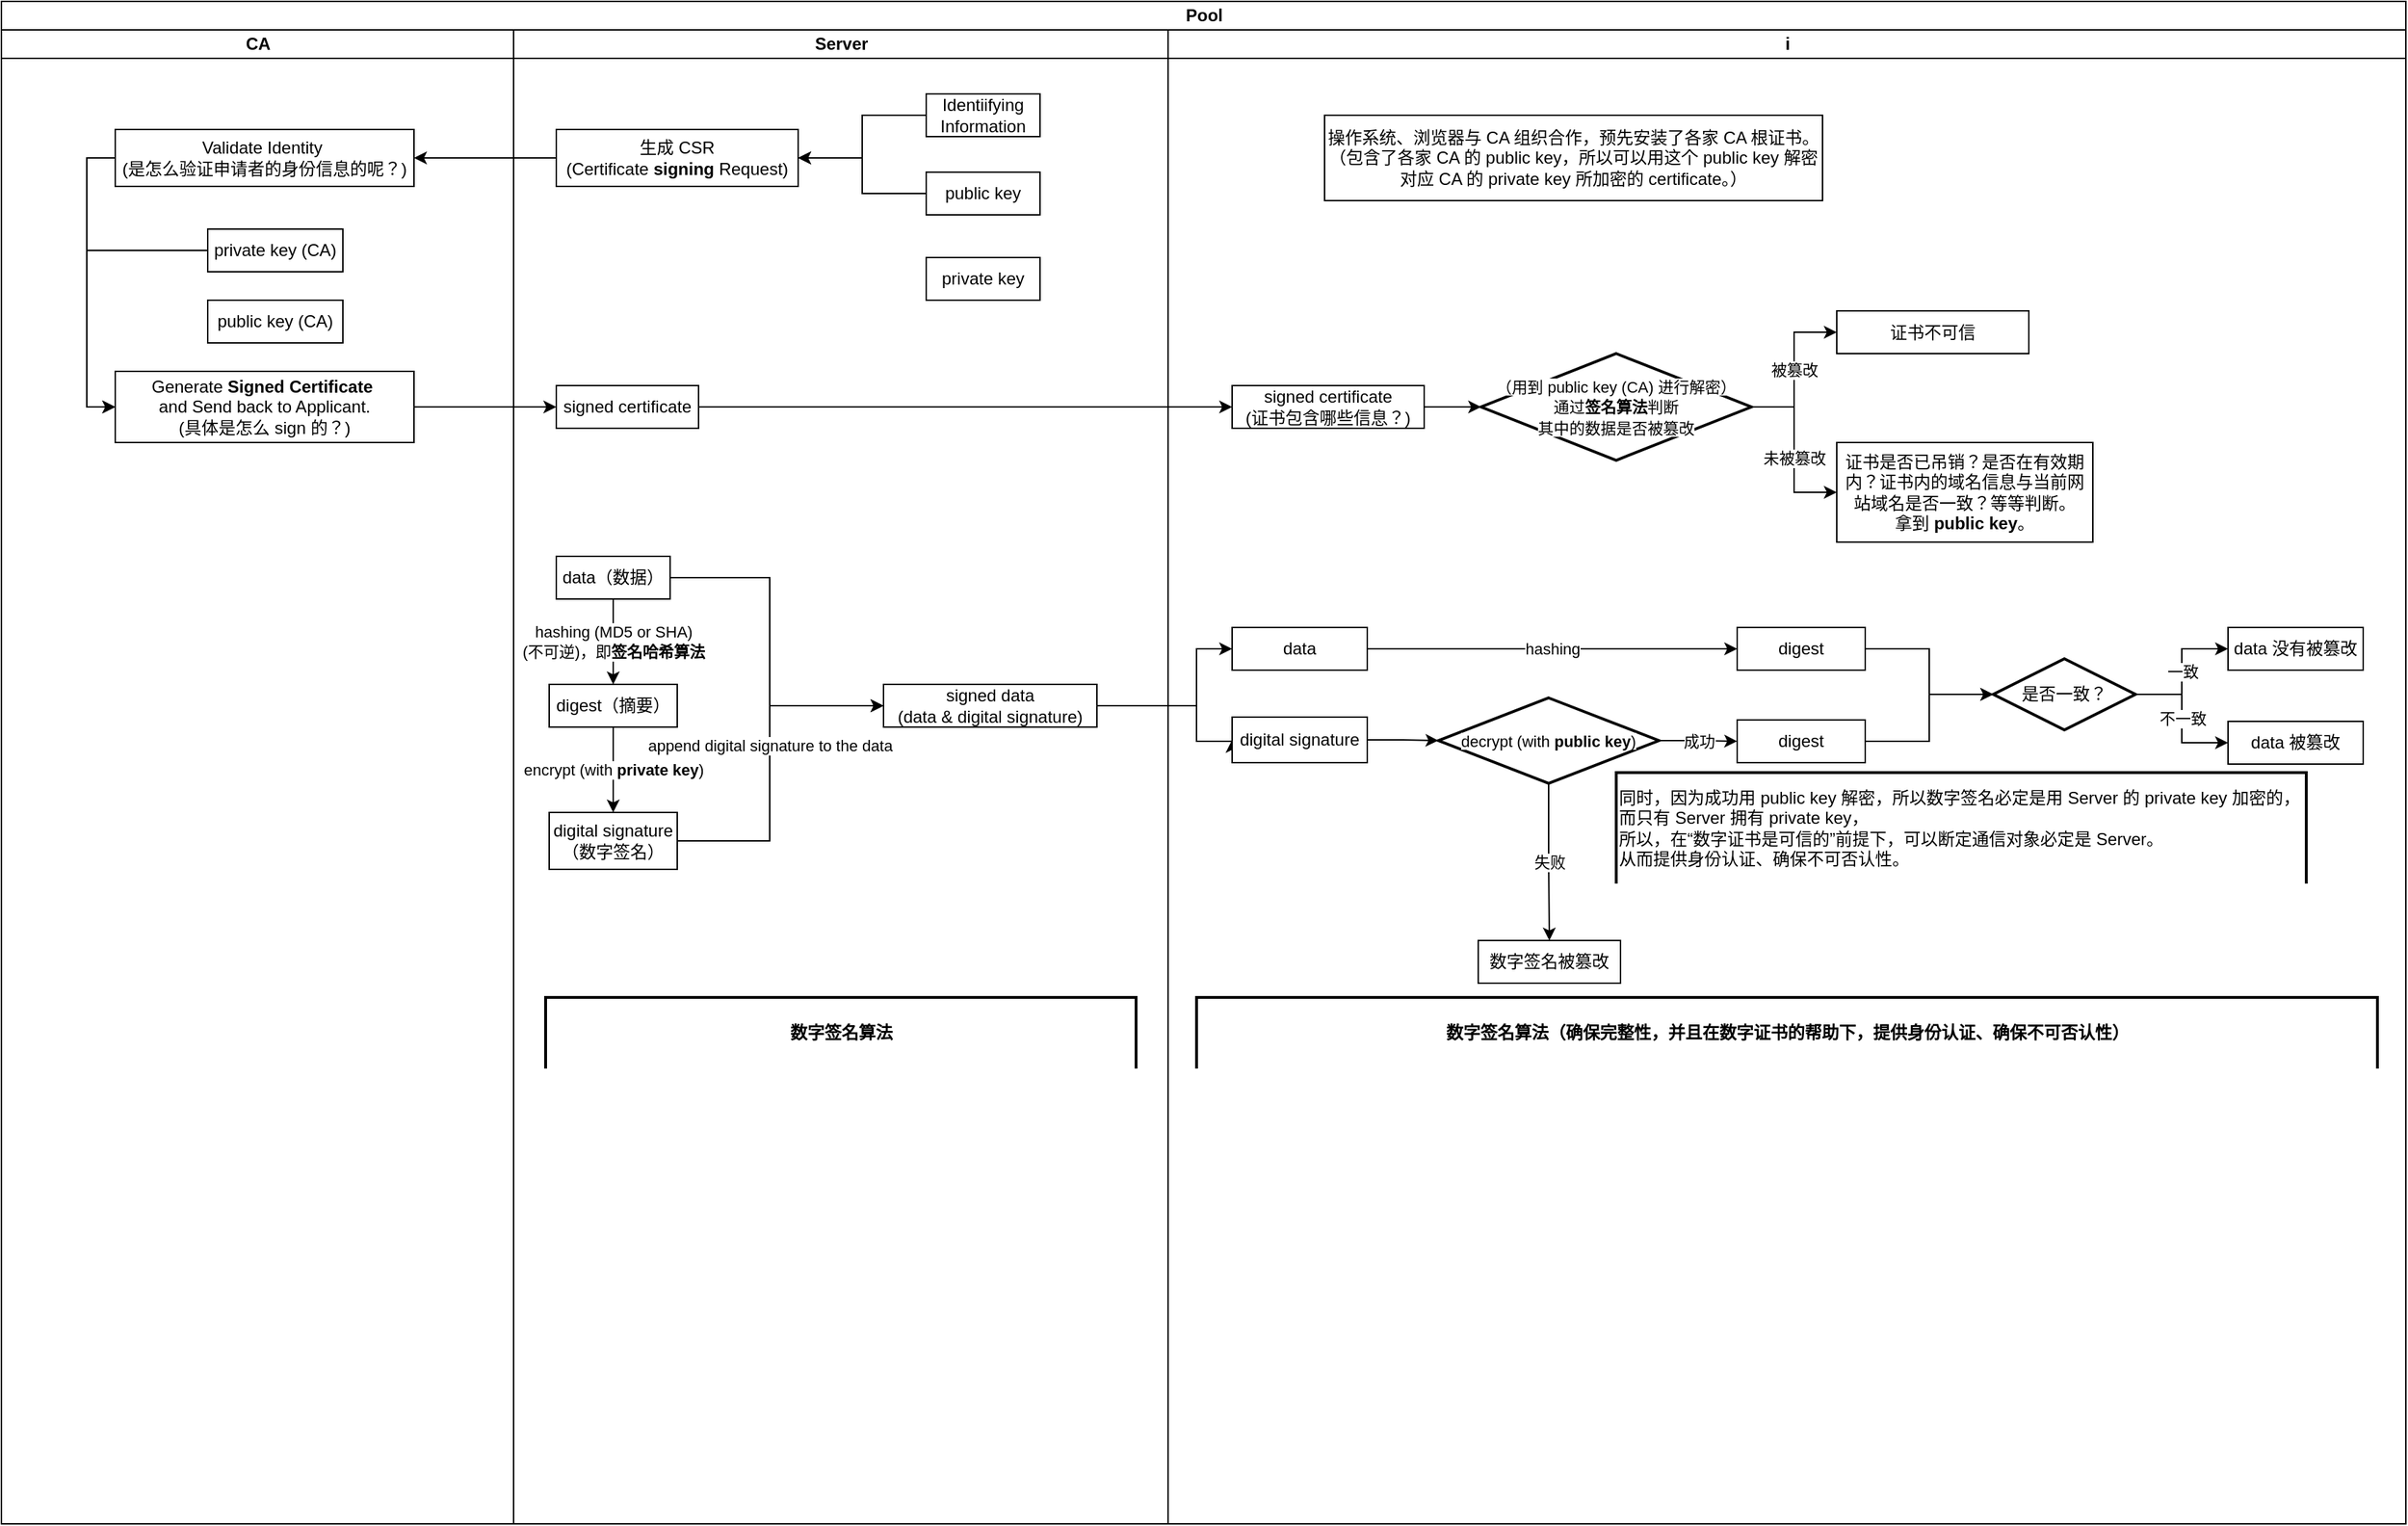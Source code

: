 <mxfile version="14.4.9" type="github">
  <diagram id="kgpKYQtTHZ0yAKxKKP6v" name="Page-1">
    <mxGraphModel dx="1422" dy="785" grid="1" gridSize="10" guides="1" tooltips="1" connect="1" arrows="1" fold="1" page="1" pageScale="1" pageWidth="850" pageHeight="1100" math="0" shadow="0">
      <root>
        <mxCell id="0" />
        <mxCell id="1" parent="0" />
        <mxCell id="6Au5uzRVC5VlOYL2ylWA-2" value="Pool" style="swimlane;html=1;childLayout=stackLayout;resizeParent=1;resizeParentMax=0;startSize=20;" parent="1" vertex="1">
          <mxGeometry x="40" y="40" width="1690" height="1070" as="geometry">
            <mxRectangle x="40" y="40" width="60" height="20" as="alternateBounds" />
          </mxGeometry>
        </mxCell>
        <mxCell id="6Au5uzRVC5VlOYL2ylWA-3" value="CA" style="swimlane;html=1;startSize=20;" parent="6Au5uzRVC5VlOYL2ylWA-2" vertex="1">
          <mxGeometry y="20" width="360" height="1050" as="geometry">
            <mxRectangle y="20" width="30" height="720" as="alternateBounds" />
          </mxGeometry>
        </mxCell>
        <mxCell id="6Au5uzRVC5VlOYL2ylWA-20" style="edgeStyle=orthogonalEdgeStyle;rounded=0;orthogonalLoop=1;jettySize=auto;html=1;exitX=0;exitY=0.5;exitDx=0;exitDy=0;entryX=0;entryY=0.5;entryDx=0;entryDy=0;" parent="6Au5uzRVC5VlOYL2ylWA-3" source="6Au5uzRVC5VlOYL2ylWA-17" target="6Au5uzRVC5VlOYL2ylWA-19" edge="1">
          <mxGeometry relative="1" as="geometry" />
        </mxCell>
        <mxCell id="6Au5uzRVC5VlOYL2ylWA-17" value="Validate Identity&amp;nbsp;&lt;br&gt;(是怎么验证申请者的身份信息的呢？)" style="whiteSpace=wrap;html=1;" parent="6Au5uzRVC5VlOYL2ylWA-3" vertex="1">
          <mxGeometry x="80" y="70" width="210" height="40" as="geometry" />
        </mxCell>
        <mxCell id="6Au5uzRVC5VlOYL2ylWA-25" style="edgeStyle=orthogonalEdgeStyle;rounded=0;orthogonalLoop=1;jettySize=auto;html=1;exitX=0;exitY=0.5;exitDx=0;exitDy=0;entryX=0;entryY=0.5;entryDx=0;entryDy=0;" parent="6Au5uzRVC5VlOYL2ylWA-3" source="6Au5uzRVC5VlOYL2ylWA-18" target="6Au5uzRVC5VlOYL2ylWA-19" edge="1">
          <mxGeometry relative="1" as="geometry">
            <Array as="points">
              <mxPoint x="60" y="155" />
              <mxPoint x="60" y="265" />
            </Array>
          </mxGeometry>
        </mxCell>
        <mxCell id="6Au5uzRVC5VlOYL2ylWA-18" value="private key (CA)" style="whiteSpace=wrap;html=1;" parent="6Au5uzRVC5VlOYL2ylWA-3" vertex="1">
          <mxGeometry x="145" y="140" width="95" height="30" as="geometry" />
        </mxCell>
        <mxCell id="6Au5uzRVC5VlOYL2ylWA-19" value="Generate &lt;b&gt;Signed Certificate&lt;/b&gt;&amp;nbsp;&lt;br&gt;and Send back to Applicant.&lt;br&gt;(具体是怎么 sign 的？)" style="whiteSpace=wrap;html=1;" parent="6Au5uzRVC5VlOYL2ylWA-3" vertex="1">
          <mxGeometry x="80" y="240" width="210" height="50" as="geometry" />
        </mxCell>
        <mxCell id="Lb6W9lznvDvHdPBaOTak-4" value="public key (CA)" style="whiteSpace=wrap;html=1;" vertex="1" parent="6Au5uzRVC5VlOYL2ylWA-3">
          <mxGeometry x="145" y="190" width="95" height="30" as="geometry" />
        </mxCell>
        <mxCell id="6Au5uzRVC5VlOYL2ylWA-4" value="Server" style="swimlane;html=1;startSize=20;" parent="6Au5uzRVC5VlOYL2ylWA-2" vertex="1">
          <mxGeometry x="360" y="20" width="460" height="1050" as="geometry" />
        </mxCell>
        <mxCell id="6Au5uzRVC5VlOYL2ylWA-27" value="hashing (MD5 or SHA)&lt;br&gt;(不可逆)，即&lt;b&gt;签名哈希算法&lt;/b&gt;" style="edgeStyle=orthogonalEdgeStyle;rounded=0;orthogonalLoop=1;jettySize=auto;html=1;exitX=0.5;exitY=1;exitDx=0;exitDy=0;entryX=0.5;entryY=0;entryDx=0;entryDy=0;" parent="6Au5uzRVC5VlOYL2ylWA-4" source="6Au5uzRVC5VlOYL2ylWA-6" target="6Au5uzRVC5VlOYL2ylWA-9" edge="1">
          <mxGeometry relative="1" as="geometry" />
        </mxCell>
        <mxCell id="6Au5uzRVC5VlOYL2ylWA-30" style="edgeStyle=orthogonalEdgeStyle;rounded=0;orthogonalLoop=1;jettySize=auto;html=1;exitX=1;exitY=0.5;exitDx=0;exitDy=0;entryX=0;entryY=0.5;entryDx=0;entryDy=0;" parent="6Au5uzRVC5VlOYL2ylWA-4" source="6Au5uzRVC5VlOYL2ylWA-6" target="6Au5uzRVC5VlOYL2ylWA-29" edge="1">
          <mxGeometry relative="1" as="geometry">
            <Array as="points">
              <mxPoint x="180" y="385" />
              <mxPoint x="180" y="475" />
            </Array>
          </mxGeometry>
        </mxCell>
        <mxCell id="6Au5uzRVC5VlOYL2ylWA-6" value="data（数据）" style="whiteSpace=wrap;html=1;" parent="6Au5uzRVC5VlOYL2ylWA-4" vertex="1">
          <mxGeometry x="30" y="370" width="80" height="30" as="geometry" />
        </mxCell>
        <mxCell id="6Au5uzRVC5VlOYL2ylWA-28" value="encrypt (with &lt;b&gt;private key&lt;/b&gt;)" style="edgeStyle=orthogonalEdgeStyle;rounded=0;orthogonalLoop=1;jettySize=auto;html=1;exitX=0.5;exitY=1;exitDx=0;exitDy=0;entryX=0.5;entryY=0;entryDx=0;entryDy=0;" parent="6Au5uzRVC5VlOYL2ylWA-4" source="6Au5uzRVC5VlOYL2ylWA-9" target="6Au5uzRVC5VlOYL2ylWA-10" edge="1">
          <mxGeometry relative="1" as="geometry" />
        </mxCell>
        <mxCell id="6Au5uzRVC5VlOYL2ylWA-9" value="digest（摘要）" style="whiteSpace=wrap;html=1;" parent="6Au5uzRVC5VlOYL2ylWA-4" vertex="1">
          <mxGeometry x="25" y="460" width="90" height="30" as="geometry" />
        </mxCell>
        <mxCell id="6Au5uzRVC5VlOYL2ylWA-32" value="append&amp;nbsp;digital signature to the data" style="edgeStyle=orthogonalEdgeStyle;rounded=0;orthogonalLoop=1;jettySize=auto;html=1;exitX=1;exitY=0.5;exitDx=0;exitDy=0;entryX=0;entryY=0.5;entryDx=0;entryDy=0;" parent="6Au5uzRVC5VlOYL2ylWA-4" source="6Au5uzRVC5VlOYL2ylWA-10" target="6Au5uzRVC5VlOYL2ylWA-29" edge="1">
          <mxGeometry x="0.106" relative="1" as="geometry">
            <Array as="points">
              <mxPoint x="180" y="570" />
              <mxPoint x="180" y="475" />
            </Array>
            <mxPoint as="offset" />
          </mxGeometry>
        </mxCell>
        <mxCell id="6Au5uzRVC5VlOYL2ylWA-10" value="digital signature&lt;br&gt;（数字签名）" style="whiteSpace=wrap;html=1;" parent="6Au5uzRVC5VlOYL2ylWA-4" vertex="1">
          <mxGeometry x="25" y="550" width="90" height="40" as="geometry" />
        </mxCell>
        <mxCell id="6Au5uzRVC5VlOYL2ylWA-16" style="edgeStyle=orthogonalEdgeStyle;rounded=0;orthogonalLoop=1;jettySize=auto;html=1;exitX=0;exitY=0.5;exitDx=0;exitDy=0;entryX=1;entryY=0.5;entryDx=0;entryDy=0;" parent="6Au5uzRVC5VlOYL2ylWA-4" source="6Au5uzRVC5VlOYL2ylWA-12" target="6Au5uzRVC5VlOYL2ylWA-13" edge="1">
          <mxGeometry relative="1" as="geometry" />
        </mxCell>
        <mxCell id="6Au5uzRVC5VlOYL2ylWA-12" value="public key" style="whiteSpace=wrap;html=1;" parent="6Au5uzRVC5VlOYL2ylWA-4" vertex="1">
          <mxGeometry x="290" y="100" width="80" height="30" as="geometry" />
        </mxCell>
        <mxCell id="6Au5uzRVC5VlOYL2ylWA-11" value="private key" style="whiteSpace=wrap;html=1;" parent="6Au5uzRVC5VlOYL2ylWA-4" vertex="1">
          <mxGeometry x="290" y="160" width="80" height="30" as="geometry" />
        </mxCell>
        <mxCell id="6Au5uzRVC5VlOYL2ylWA-13" value="生成 CSR &lt;br&gt;(Certificate &lt;b&gt;signing&lt;/b&gt; Request)" style="whiteSpace=wrap;html=1;" parent="6Au5uzRVC5VlOYL2ylWA-4" vertex="1">
          <mxGeometry x="30" y="70" width="170" height="40" as="geometry" />
        </mxCell>
        <mxCell id="6Au5uzRVC5VlOYL2ylWA-15" style="edgeStyle=orthogonalEdgeStyle;rounded=0;orthogonalLoop=1;jettySize=auto;html=1;exitX=0;exitY=0.5;exitDx=0;exitDy=0;entryX=1;entryY=0.5;entryDx=0;entryDy=0;" parent="6Au5uzRVC5VlOYL2ylWA-4" source="6Au5uzRVC5VlOYL2ylWA-14" target="6Au5uzRVC5VlOYL2ylWA-13" edge="1">
          <mxGeometry relative="1" as="geometry" />
        </mxCell>
        <mxCell id="6Au5uzRVC5VlOYL2ylWA-14" value="Identiifying Information" style="whiteSpace=wrap;html=1;" parent="6Au5uzRVC5VlOYL2ylWA-4" vertex="1">
          <mxGeometry x="290" y="45" width="80" height="30" as="geometry" />
        </mxCell>
        <mxCell id="6Au5uzRVC5VlOYL2ylWA-23" value="signed certificate" style="whiteSpace=wrap;html=1;" parent="6Au5uzRVC5VlOYL2ylWA-4" vertex="1">
          <mxGeometry x="30" y="250" width="100" height="30" as="geometry" />
        </mxCell>
        <mxCell id="6Au5uzRVC5VlOYL2ylWA-29" value="signed data&lt;br&gt;(data &amp;amp; digital signature)" style="whiteSpace=wrap;html=1;" parent="6Au5uzRVC5VlOYL2ylWA-4" vertex="1">
          <mxGeometry x="260" y="460" width="150" height="30" as="geometry" />
        </mxCell>
        <mxCell id="Lb6W9lznvDvHdPBaOTak-17" value="&lt;b&gt;数字签名算法&lt;/b&gt;" style="strokeWidth=2;html=1;shape=mxgraph.flowchart.annotation_1;align=center;pointerEvents=1;direction=south;" vertex="1" parent="6Au5uzRVC5VlOYL2ylWA-4">
          <mxGeometry x="22.5" y="680" width="415" height="50" as="geometry" />
        </mxCell>
        <mxCell id="6Au5uzRVC5VlOYL2ylWA-22" style="edgeStyle=orthogonalEdgeStyle;rounded=0;orthogonalLoop=1;jettySize=auto;html=1;exitX=0;exitY=0.5;exitDx=0;exitDy=0;entryX=1;entryY=0.5;entryDx=0;entryDy=0;" parent="6Au5uzRVC5VlOYL2ylWA-2" source="6Au5uzRVC5VlOYL2ylWA-13" target="6Au5uzRVC5VlOYL2ylWA-17" edge="1">
          <mxGeometry relative="1" as="geometry" />
        </mxCell>
        <mxCell id="6Au5uzRVC5VlOYL2ylWA-24" style="edgeStyle=orthogonalEdgeStyle;rounded=0;orthogonalLoop=1;jettySize=auto;html=1;exitX=1;exitY=0.5;exitDx=0;exitDy=0;entryX=0;entryY=0.5;entryDx=0;entryDy=0;" parent="6Au5uzRVC5VlOYL2ylWA-2" source="6Au5uzRVC5VlOYL2ylWA-19" target="6Au5uzRVC5VlOYL2ylWA-23" edge="1">
          <mxGeometry relative="1" as="geometry" />
        </mxCell>
        <mxCell id="6Au5uzRVC5VlOYL2ylWA-36" style="edgeStyle=orthogonalEdgeStyle;rounded=0;orthogonalLoop=1;jettySize=auto;html=1;exitX=1;exitY=0.5;exitDx=0;exitDy=0;entryX=0;entryY=0.5;entryDx=0;entryDy=0;" parent="6Au5uzRVC5VlOYL2ylWA-2" source="6Au5uzRVC5VlOYL2ylWA-29" target="6Au5uzRVC5VlOYL2ylWA-33" edge="1">
          <mxGeometry relative="1" as="geometry">
            <Array as="points">
              <mxPoint x="840" y="495" />
              <mxPoint x="840" y="455" />
            </Array>
          </mxGeometry>
        </mxCell>
        <mxCell id="6Au5uzRVC5VlOYL2ylWA-37" style="edgeStyle=orthogonalEdgeStyle;rounded=0;orthogonalLoop=1;jettySize=auto;html=1;exitX=1;exitY=0.5;exitDx=0;exitDy=0;entryX=0;entryY=0.5;entryDx=0;entryDy=0;" parent="6Au5uzRVC5VlOYL2ylWA-2" source="6Au5uzRVC5VlOYL2ylWA-29" target="6Au5uzRVC5VlOYL2ylWA-35" edge="1">
          <mxGeometry relative="1" as="geometry">
            <Array as="points">
              <mxPoint x="840" y="495" />
              <mxPoint x="840" y="520" />
            </Array>
          </mxGeometry>
        </mxCell>
        <mxCell id="Lb6W9lznvDvHdPBaOTak-2" style="edgeStyle=orthogonalEdgeStyle;rounded=0;orthogonalLoop=1;jettySize=auto;html=1;exitX=1;exitY=0.5;exitDx=0;exitDy=0;entryX=0;entryY=0.5;entryDx=0;entryDy=0;" edge="1" parent="6Au5uzRVC5VlOYL2ylWA-2" source="6Au5uzRVC5VlOYL2ylWA-23" target="Lb6W9lznvDvHdPBaOTak-1">
          <mxGeometry relative="1" as="geometry" />
        </mxCell>
        <mxCell id="6Au5uzRVC5VlOYL2ylWA-5" value="i" style="swimlane;html=1;startSize=20;" parent="6Au5uzRVC5VlOYL2ylWA-2" vertex="1">
          <mxGeometry x="820" y="20" width="870" height="1050" as="geometry">
            <mxRectangle x="770" y="20" width="30" height="460" as="alternateBounds" />
          </mxGeometry>
        </mxCell>
        <mxCell id="6Au5uzRVC5VlOYL2ylWA-39" value="hashing" style="edgeStyle=orthogonalEdgeStyle;rounded=0;orthogonalLoop=1;jettySize=auto;html=1;exitX=1;exitY=0.5;exitDx=0;exitDy=0;" parent="6Au5uzRVC5VlOYL2ylWA-5" source="6Au5uzRVC5VlOYL2ylWA-33" target="6Au5uzRVC5VlOYL2ylWA-38" edge="1">
          <mxGeometry relative="1" as="geometry" />
        </mxCell>
        <mxCell id="6Au5uzRVC5VlOYL2ylWA-33" value="data" style="whiteSpace=wrap;html=1;" parent="6Au5uzRVC5VlOYL2ylWA-5" vertex="1">
          <mxGeometry x="45" y="420" width="95" height="30" as="geometry" />
        </mxCell>
        <mxCell id="Lb6W9lznvDvHdPBaOTak-22" style="edgeStyle=orthogonalEdgeStyle;rounded=0;orthogonalLoop=1;jettySize=auto;html=1;exitX=1;exitY=0.5;exitDx=0;exitDy=0;entryX=0;entryY=0.5;entryDx=0;entryDy=0;entryPerimeter=0;" edge="1" parent="6Au5uzRVC5VlOYL2ylWA-5" source="6Au5uzRVC5VlOYL2ylWA-35" target="Lb6W9lznvDvHdPBaOTak-21">
          <mxGeometry relative="1" as="geometry" />
        </mxCell>
        <mxCell id="6Au5uzRVC5VlOYL2ylWA-35" value="digital signature&lt;br&gt;" style="whiteSpace=wrap;html=1;" parent="6Au5uzRVC5VlOYL2ylWA-5" vertex="1">
          <mxGeometry x="45" y="483" width="95" height="32" as="geometry" />
        </mxCell>
        <mxCell id="6Au5uzRVC5VlOYL2ylWA-45" style="edgeStyle=orthogonalEdgeStyle;rounded=0;orthogonalLoop=1;jettySize=auto;html=1;exitX=1;exitY=0.5;exitDx=0;exitDy=0;entryX=0;entryY=0.5;entryDx=0;entryDy=0;entryPerimeter=0;" parent="6Au5uzRVC5VlOYL2ylWA-5" source="6Au5uzRVC5VlOYL2ylWA-38" target="6Au5uzRVC5VlOYL2ylWA-42" edge="1">
          <mxGeometry relative="1" as="geometry" />
        </mxCell>
        <mxCell id="6Au5uzRVC5VlOYL2ylWA-38" value="digest" style="whiteSpace=wrap;html=1;" parent="6Au5uzRVC5VlOYL2ylWA-5" vertex="1">
          <mxGeometry x="400" y="420" width="90" height="30" as="geometry" />
        </mxCell>
        <mxCell id="6Au5uzRVC5VlOYL2ylWA-43" style="edgeStyle=orthogonalEdgeStyle;rounded=0;orthogonalLoop=1;jettySize=auto;html=1;exitX=1;exitY=0.5;exitDx=0;exitDy=0;entryX=0;entryY=0.5;entryDx=0;entryDy=0;entryPerimeter=0;" parent="6Au5uzRVC5VlOYL2ylWA-5" source="6Au5uzRVC5VlOYL2ylWA-40" target="6Au5uzRVC5VlOYL2ylWA-42" edge="1">
          <mxGeometry relative="1" as="geometry" />
        </mxCell>
        <mxCell id="6Au5uzRVC5VlOYL2ylWA-40" value="digest" style="whiteSpace=wrap;html=1;" parent="6Au5uzRVC5VlOYL2ylWA-5" vertex="1">
          <mxGeometry x="400" y="485" width="90" height="30" as="geometry" />
        </mxCell>
        <mxCell id="6Au5uzRVC5VlOYL2ylWA-48" value="一致" style="edgeStyle=orthogonalEdgeStyle;rounded=0;orthogonalLoop=1;jettySize=auto;html=1;exitX=1;exitY=0.5;exitDx=0;exitDy=0;exitPerimeter=0;entryX=0;entryY=0.5;entryDx=0;entryDy=0;" parent="6Au5uzRVC5VlOYL2ylWA-5" source="6Au5uzRVC5VlOYL2ylWA-42" target="6Au5uzRVC5VlOYL2ylWA-46" edge="1">
          <mxGeometry relative="1" as="geometry" />
        </mxCell>
        <mxCell id="6Au5uzRVC5VlOYL2ylWA-49" value="不一致" style="edgeStyle=orthogonalEdgeStyle;rounded=0;orthogonalLoop=1;jettySize=auto;html=1;exitX=1;exitY=0.5;exitDx=0;exitDy=0;exitPerimeter=0;entryX=0;entryY=0.5;entryDx=0;entryDy=0;" parent="6Au5uzRVC5VlOYL2ylWA-5" source="6Au5uzRVC5VlOYL2ylWA-42" target="6Au5uzRVC5VlOYL2ylWA-47" edge="1">
          <mxGeometry relative="1" as="geometry" />
        </mxCell>
        <mxCell id="6Au5uzRVC5VlOYL2ylWA-42" value="是否一致？" style="strokeWidth=2;html=1;shape=mxgraph.flowchart.decision;whiteSpace=wrap;" parent="6Au5uzRVC5VlOYL2ylWA-5" vertex="1">
          <mxGeometry x="580" y="442" width="100" height="50" as="geometry" />
        </mxCell>
        <mxCell id="6Au5uzRVC5VlOYL2ylWA-46" value="data 没有被篡改" style="whiteSpace=wrap;html=1;" parent="6Au5uzRVC5VlOYL2ylWA-5" vertex="1">
          <mxGeometry x="745" y="420" width="95" height="30" as="geometry" />
        </mxCell>
        <mxCell id="6Au5uzRVC5VlOYL2ylWA-47" value="data 被篡改" style="whiteSpace=wrap;html=1;" parent="6Au5uzRVC5VlOYL2ylWA-5" vertex="1">
          <mxGeometry x="745" y="486" width="95" height="30" as="geometry" />
        </mxCell>
        <mxCell id="Lb6W9lznvDvHdPBaOTak-9" style="edgeStyle=orthogonalEdgeStyle;rounded=0;orthogonalLoop=1;jettySize=auto;html=1;exitX=1;exitY=0.5;exitDx=0;exitDy=0;entryX=0;entryY=0.5;entryDx=0;entryDy=0;entryPerimeter=0;" edge="1" parent="6Au5uzRVC5VlOYL2ylWA-5" source="Lb6W9lznvDvHdPBaOTak-1" target="Lb6W9lznvDvHdPBaOTak-8">
          <mxGeometry relative="1" as="geometry" />
        </mxCell>
        <mxCell id="Lb6W9lznvDvHdPBaOTak-1" value="signed certificate&lt;br&gt;(证书包含哪些信息？)" style="whiteSpace=wrap;html=1;" vertex="1" parent="6Au5uzRVC5VlOYL2ylWA-5">
          <mxGeometry x="45" y="250" width="135" height="30" as="geometry" />
        </mxCell>
        <mxCell id="Lb6W9lznvDvHdPBaOTak-3" value="操作系统、浏览器与 CA 组织合作，预先安装了各家 CA 根证书。&lt;br&gt;（包含了各家 CA 的 public key，所以可以用这个 public key 解密对应 CA 的 private key 所加密的 certificate。）" style="whiteSpace=wrap;html=1;" vertex="1" parent="6Au5uzRVC5VlOYL2ylWA-5">
          <mxGeometry x="110" y="60" width="350" height="60" as="geometry" />
        </mxCell>
        <mxCell id="Lb6W9lznvDvHdPBaOTak-6" value="证书不可信" style="whiteSpace=wrap;html=1;" vertex="1" parent="6Au5uzRVC5VlOYL2ylWA-5">
          <mxGeometry x="470" y="197.5" width="135" height="30" as="geometry" />
        </mxCell>
        <mxCell id="Lb6W9lznvDvHdPBaOTak-10" value="被篡改" style="edgeStyle=orthogonalEdgeStyle;rounded=0;orthogonalLoop=1;jettySize=auto;html=1;exitX=1;exitY=0.5;exitDx=0;exitDy=0;exitPerimeter=0;entryX=0;entryY=0.5;entryDx=0;entryDy=0;" edge="1" parent="6Au5uzRVC5VlOYL2ylWA-5" source="Lb6W9lznvDvHdPBaOTak-8" target="Lb6W9lznvDvHdPBaOTak-6">
          <mxGeometry relative="1" as="geometry" />
        </mxCell>
        <mxCell id="Lb6W9lznvDvHdPBaOTak-13" value="未被篡改" style="edgeStyle=orthogonalEdgeStyle;rounded=0;orthogonalLoop=1;jettySize=auto;html=1;exitX=1;exitY=0.5;exitDx=0;exitDy=0;exitPerimeter=0;entryX=0;entryY=0.5;entryDx=0;entryDy=0;" edge="1" parent="6Au5uzRVC5VlOYL2ylWA-5" source="Lb6W9lznvDvHdPBaOTak-8" target="Lb6W9lznvDvHdPBaOTak-12">
          <mxGeometry x="0.091" relative="1" as="geometry">
            <mxPoint as="offset" />
          </mxGeometry>
        </mxCell>
        <mxCell id="Lb6W9lznvDvHdPBaOTak-8" value="&lt;span style=&quot;font-size: 11px ; background-color: rgb(255 , 255 , 255)&quot;&gt;（用到 public key (CA) 进行解密）&lt;br&gt;通过&lt;b&gt;签名算法&lt;/b&gt;判断&lt;br&gt;其中的数据是否被篡改&lt;/span&gt;" style="strokeWidth=2;html=1;shape=mxgraph.flowchart.decision;whiteSpace=wrap;" vertex="1" parent="6Au5uzRVC5VlOYL2ylWA-5">
          <mxGeometry x="220" y="227.5" width="190" height="75" as="geometry" />
        </mxCell>
        <mxCell id="Lb6W9lznvDvHdPBaOTak-12" value="证书是否已吊销？是否在有效期内？证书内的域名信息与当前网站域名是否一致？等等判断。&lt;br&gt;拿到 &lt;b&gt;public key&lt;/b&gt;。" style="whiteSpace=wrap;html=1;" vertex="1" parent="6Au5uzRVC5VlOYL2ylWA-5">
          <mxGeometry x="470" y="290" width="180" height="70" as="geometry" />
        </mxCell>
        <mxCell id="Lb6W9lznvDvHdPBaOTak-19" value="&lt;b&gt;数字签名算法（确保完整性，并且在数字证书的帮助下，&lt;/b&gt;&lt;b&gt;提供身份认证、确保不可否认性）&lt;/b&gt;" style="strokeWidth=2;html=1;shape=mxgraph.flowchart.annotation_1;align=center;pointerEvents=1;direction=south;" vertex="1" parent="6Au5uzRVC5VlOYL2ylWA-5">
          <mxGeometry x="20" y="680" width="830" height="50" as="geometry" />
        </mxCell>
        <mxCell id="Lb6W9lznvDvHdPBaOTak-23" value="成功" style="edgeStyle=orthogonalEdgeStyle;rounded=0;orthogonalLoop=1;jettySize=auto;html=1;exitX=1;exitY=0.5;exitDx=0;exitDy=0;exitPerimeter=0;entryX=0;entryY=0.5;entryDx=0;entryDy=0;" edge="1" parent="6Au5uzRVC5VlOYL2ylWA-5" source="Lb6W9lznvDvHdPBaOTak-21" target="6Au5uzRVC5VlOYL2ylWA-40">
          <mxGeometry relative="1" as="geometry" />
        </mxCell>
        <mxCell id="Lb6W9lznvDvHdPBaOTak-25" value="失败" style="edgeStyle=orthogonalEdgeStyle;rounded=0;orthogonalLoop=1;jettySize=auto;html=1;exitX=0.5;exitY=1;exitDx=0;exitDy=0;exitPerimeter=0;entryX=0.5;entryY=0;entryDx=0;entryDy=0;" edge="1" parent="6Au5uzRVC5VlOYL2ylWA-5" source="Lb6W9lznvDvHdPBaOTak-21" target="Lb6W9lznvDvHdPBaOTak-24">
          <mxGeometry relative="1" as="geometry" />
        </mxCell>
        <mxCell id="Lb6W9lznvDvHdPBaOTak-21" value="&lt;span style=&quot;font-size: 11px ; background-color: rgb(255 , 255 , 255)&quot;&gt;decrypt (with&amp;nbsp;&lt;/span&gt;&lt;b style=&quot;font-size: 11px&quot;&gt;public key&lt;/b&gt;&lt;span style=&quot;font-size: 11px ; background-color: rgb(255 , 255 , 255)&quot;&gt;)&lt;/span&gt;" style="strokeWidth=2;html=1;shape=mxgraph.flowchart.decision;whiteSpace=wrap;" vertex="1" parent="6Au5uzRVC5VlOYL2ylWA-5">
          <mxGeometry x="190" y="469.5" width="155" height="60" as="geometry" />
        </mxCell>
        <mxCell id="Lb6W9lznvDvHdPBaOTak-24" value="数字签名被篡改" style="whiteSpace=wrap;html=1;" vertex="1" parent="6Au5uzRVC5VlOYL2ylWA-5">
          <mxGeometry x="218" y="640" width="100" height="30" as="geometry" />
        </mxCell>
        <mxCell id="Lb6W9lznvDvHdPBaOTak-30" value="&lt;span style=&quot;text-align: center&quot;&gt;同时，因为成功用 public key 解密，所以数字签名必定是用 Server 的 private key 加密的，&lt;br&gt;而只有 Server 拥有 private key，&lt;br&gt;所以，在“数字证书是可信的”前提下，可以断定通信对象必定是 Server。&lt;br&gt;从而提供身份认证、确保不可否认性。&lt;br&gt;&lt;/span&gt;" style="strokeWidth=2;html=1;shape=mxgraph.flowchart.annotation_1;align=left;pointerEvents=1;direction=south;" vertex="1" parent="6Au5uzRVC5VlOYL2ylWA-5">
          <mxGeometry x="315" y="522" width="485" height="78" as="geometry" />
        </mxCell>
      </root>
    </mxGraphModel>
  </diagram>
</mxfile>
